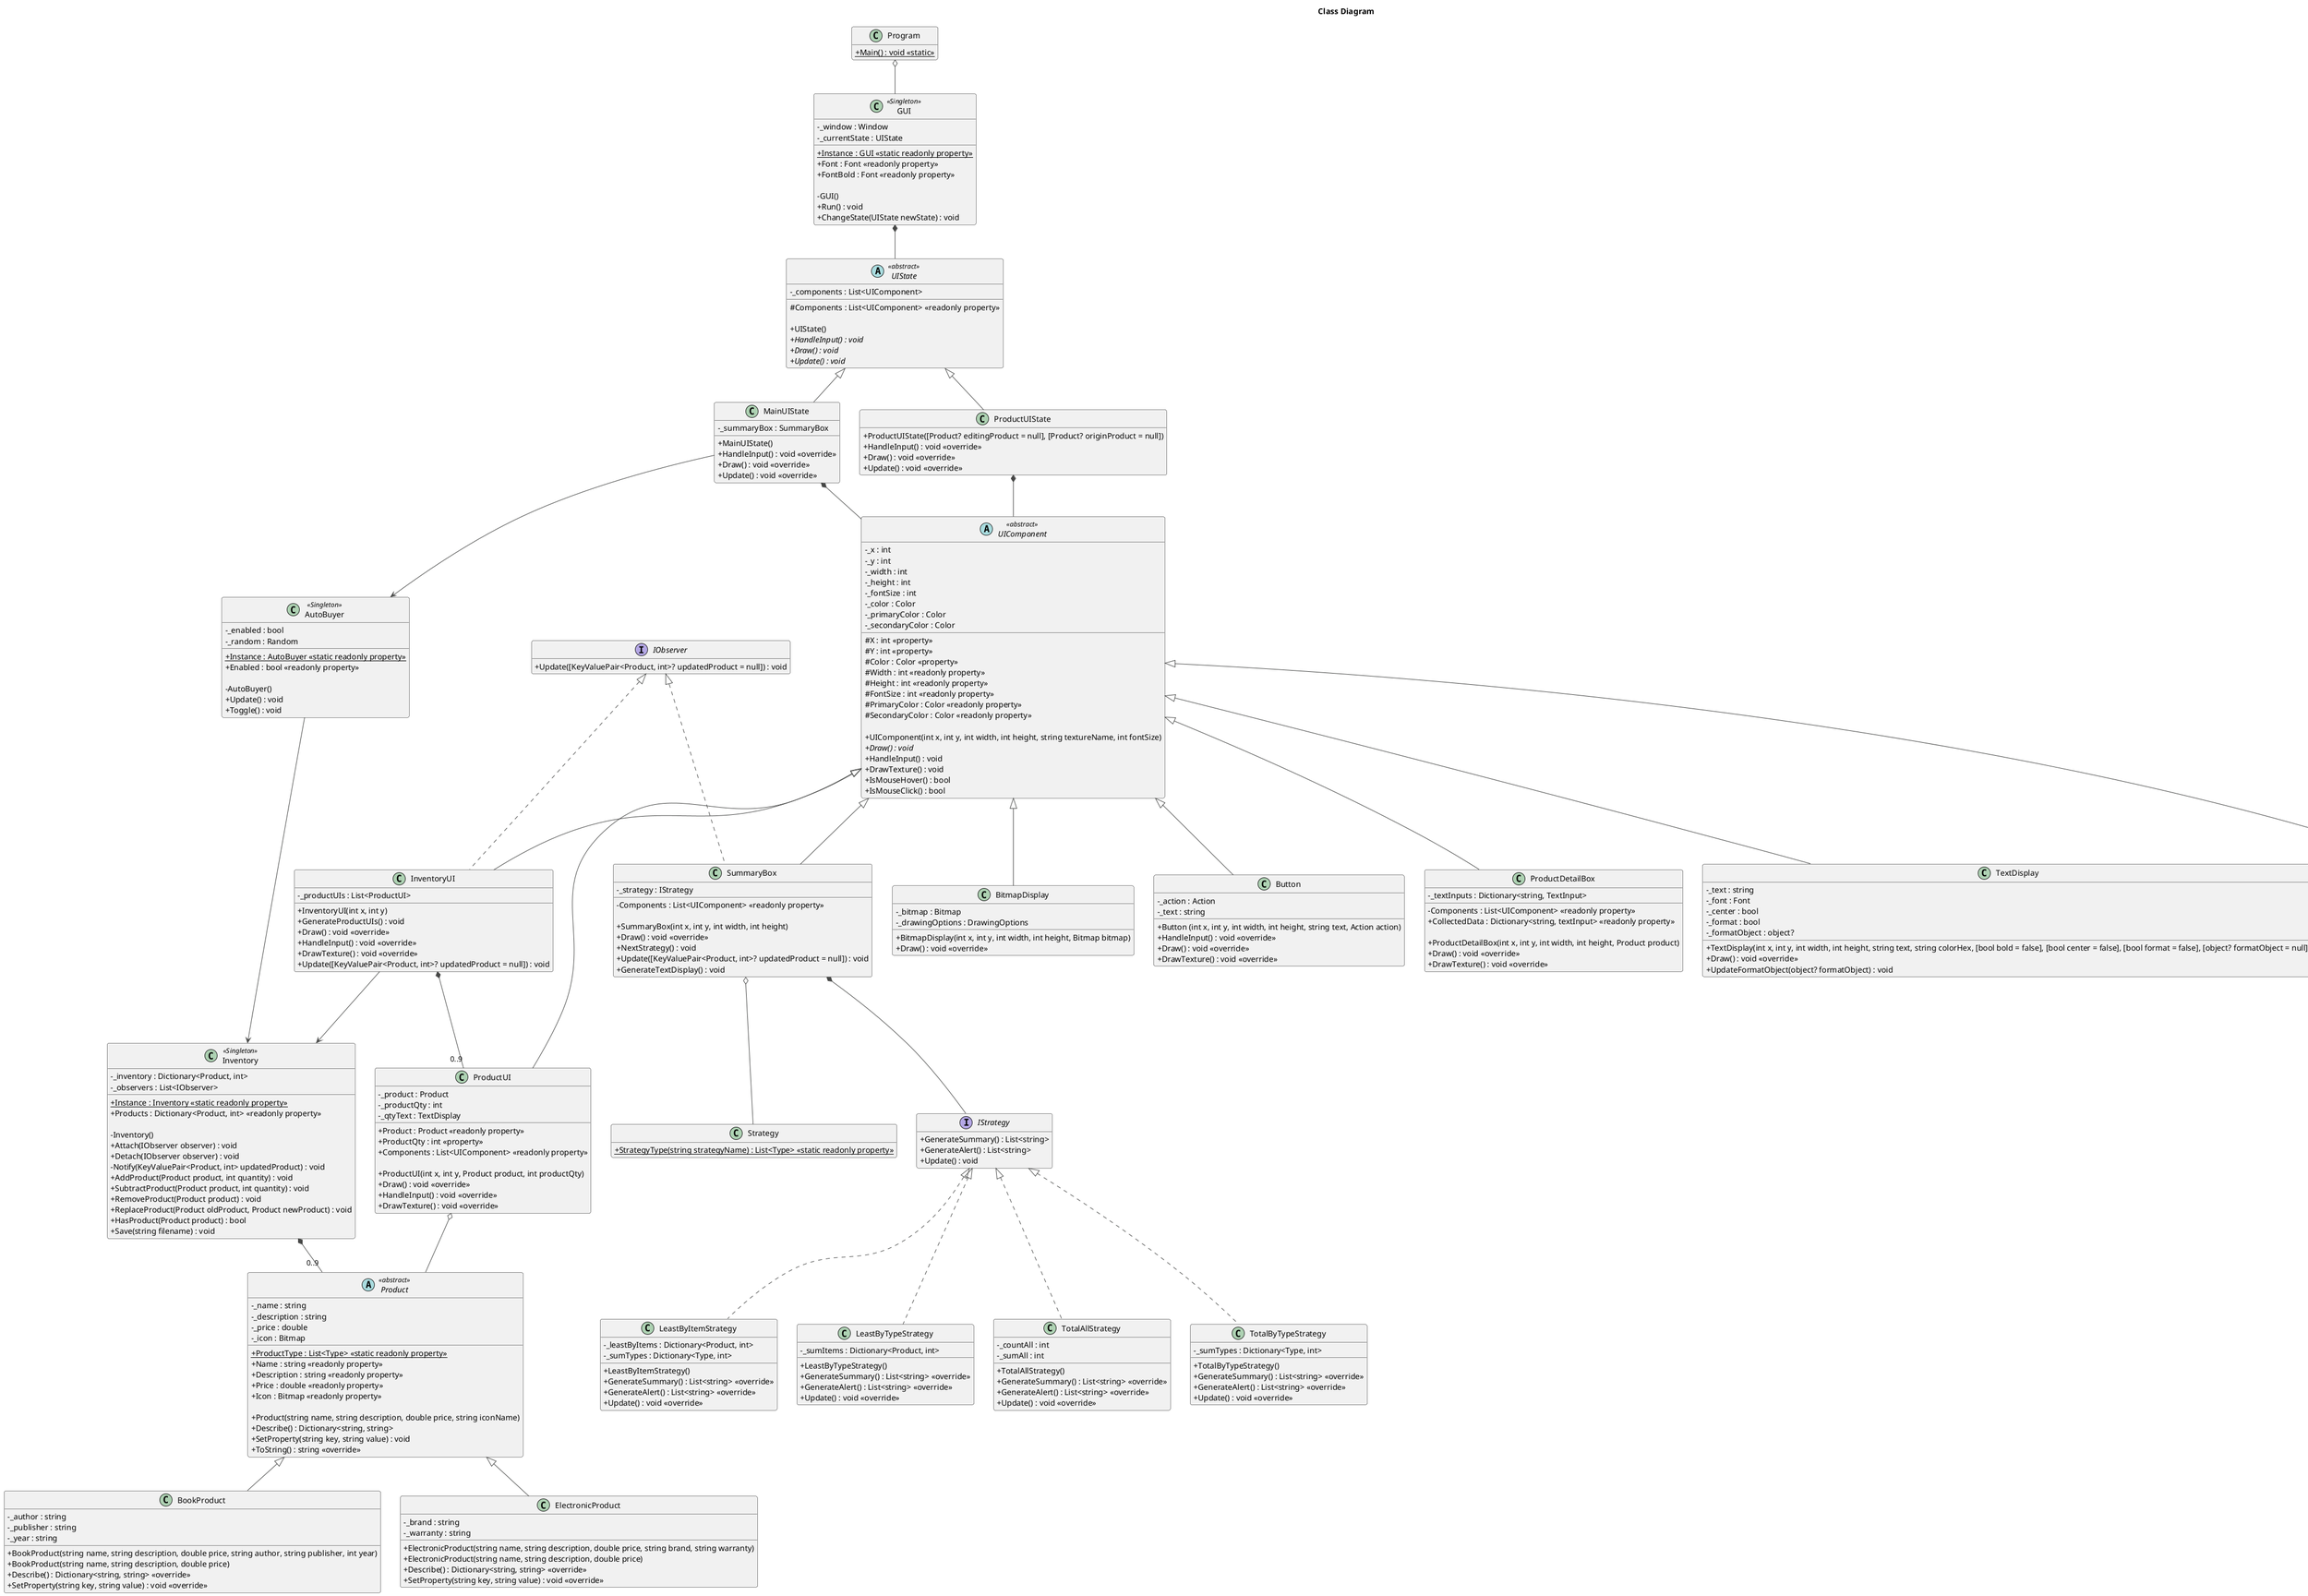 @startuml class diagram
!theme vibrant

skinparam classAttributeIconSize 0

hide empty members

title Class Diagram

class Program
{
    + {static} Main() : void <<static>>
}

class Inventory <<Singleton>>
{
    - _inventory : Dictionary<Product, int>
    - _observers : List<IObserver>

    + {static} {method} Instance : Inventory <<static readonly property>>
    + {method} Products : Dictionary<Product, int> <<readonly property>>

    - Inventory()
    + Attach(IObserver observer) : void
    + Detach(IObserver observer) : void
    - Notify(KeyValuePair<Product, int> updatedProduct) : void
    + AddProduct(Product product, int quantity) : void
    + SubtractProduct(Product product, int quantity) : void
    + RemoveProduct(Product product) : void
    + ReplaceProduct(Product oldProduct, Product newProduct) : void
    + HasProduct(Product product) : bool
    + Save(string filename) : void
}

interface IObserver
{
    + Update([KeyValuePair<Product, int>? updatedProduct = null]) : void
}

class AutoBuyer <<Singleton>>
{
    - _enabled : bool
    - _random : Random

    + {static} {method} Instance : AutoBuyer <<static readonly property>>
    + {method} Enabled : bool <<readonly property>>

    - AutoBuyer()
    + Update() : void
    + Toggle() : void
}

abstract class Product <<abstract>>
{
    - _name : string
    - _description : string
    - _price : double
    - _icon : Bitmap

    + {static} {method} ProductType : List<Type> <<static readonly property>>
    + {method} Name : string <<readonly property>>
    + {method} Description : string <<readonly property>>
    + {method} Price : double <<readonly property>>
    + {method} Icon : Bitmap <<readonly property>>

    + Product(string name, string description, double price, string iconName)
    + Describe() : Dictionary<string, string>
    + SetProperty(string key, string value) : void
    + ToString() : string <<override>>
}

class BookProduct extends Product
{
    - _author : string
    - _publisher : string
    - _year : string

    + BookProduct(string name, string description, double price, string author, string publisher, int year)
    + BookProduct(string name, string description, double price)
    + Describe() : Dictionary<string, string> <<override>>
    + SetProperty(string key, string value) : void <<override>>
}

class ElectronicProduct extends Product
{
    - _brand : string
    - _warranty : string

    + ElectronicProduct(string name, string description, double price, string brand, string warranty)
    + ElectronicProduct(string name, string description, double price)
    + Describe() : Dictionary<string, string> <<override>>
    + SetProperty(string key, string value) : void <<override>>
}

class GUI <<Singleton>>
{
    - _window : Window
    - _currentState : UIState

    + {static} {method} Instance : GUI <<static readonly property>>
    + {method} Font : Font <<readonly property>>
    + {method} FontBold : Font <<readonly property>>

    - GUI()
    + Run() : void
    + ChangeState(UIState newState) : void
}

class TextInputHandler <<Singleton>>
{
    - _activeTextInput : TextInput?

    + {method} {static} Instance : TextInputHandler <<static readonly property>>

    - TextInputHandler()
    + RequestStartInput(TextInput textInput) : void
    + RequestStopActiveInput() : void
    + RequestStopInputAndGetText(TextInput textInput) : string
    + Update() : void
}

abstract class UIState <<abstract>>
{
    - _components : List<UIComponent>

    # {method} Components : List<UIComponent> <<readonly property>>

    + UIState()
    + {abstract} HandleInput() : void
    + {abstract} Draw() : void
    + {abstract} Update() : void
}

class MainUIState extends UIState
{
    - _summaryBox : SummaryBox

    + MainUIState()
    + HandleInput() : void <<override>>
    + Draw() : void <<override>>
    + Update() : void <<override>>
}

class ProductUIState extends UIState
{
    + ProductUIState([Product? editingProduct = null], [Product? originProduct = null])
    + HandleInput() : void <<override>>
    + Draw() : void <<override>>
    + Update() : void <<override>>
}

abstract class UIComponent <<abstract>>
{
    - _x : int
    - _y : int
    - _width : int
    - _height : int
    - _fontSize : int
    - _color : Color
    - _primaryColor : Color
    - _secondaryColor : Color

    # {method} X : int <<property>>
    # {method} Y : int <<property>>
    # {method} Color : Color <<property>>
    # {method} Width : int <<readonly property>>
    # {method} Height : int <<readonly property>>
    # {method} FontSize : int <<readonly property>>
    # {method} PrimaryColor : Color <<readonly property>>
    # {method} SecondaryColor : Color <<readonly property>>

    + UIComponent(int x, int y, int width, int height, string textureName, int fontSize)
    + {abstract} Draw() : void
    + HandleInput() : void
    + DrawTexture() : void
    + IsMouseHover() : bool
    + IsMouseClick() : bool
}

class BitmapDisplay extends UIComponent
{
    - _bitmap : Bitmap
    - _drawingOptions : DrawingOptions

    + BitmapDisplay(int x, int y, int width, int height, Bitmap bitmap)
    + Draw() : void <<override>>
}

class Button extends UIComponent
{
    - _action : Action
    - _text : string

    + Button (int x, int y, int width, int height, string text, Action action)
    + HandleInput() : void <<override>>
    + Draw() : void <<override>>
    + DrawTexture() : void <<override>>
}

class InventoryUI extends UIComponent implements IObserver
{
    - _productUIs : List<ProductUI>

    + InventoryUI(int x, int y)
    + GenerateProductUIs() : void
    + Draw() : void <<override>>
    + HandleInput() : void <<override>>
    + DrawTexture() : void <<override>>
    + Update([KeyValuePair<Product, int>? updatedProduct = null]) : void
}

class ProductDetailBox extends UIComponent
{
    - _textInputs : Dictionary<string, TextInput>

    - {method} Components : List<UIComponent> <<readonly property>>
    + {method} CollectedData : Dictionary<string, textInput> <<readonly property>>

    + ProductDetailBox(int x, int y, int width, int height, Product product)
    + Draw() : void <<override>>
    + DrawTexture() : void <<override>>
}

class ProductUI extends UIComponent
{
    - _product : Product
    - _productQty : int
    - _qtyText : TextDisplay

    + {method} Product : Product <<readonly property>>
    + {method} ProductQty : int <<property>>
    + {method} Components : List<UIComponent> <<readonly property>>

    + ProductUI(int x, int y, Product product, int productQty)	
    + Draw() : void <<override>>
    + HandleInput() : void <<override>>
    + DrawTexture() : void <<override>>
}

class SummaryBox extends UIComponent implements IObserver
{
    - _strategy : IStrategy

    - {method} Components : List<UIComponent> <<readonly property>>

    + SummaryBox(int x, int y, int width, int height)
    + Draw() : void <<override>>
    + NextStrategy() : void
    + Update([KeyValuePair<Product, int>? updatedProduct = null]) : void
    + GenerateTextDisplay() : void
}

class TextDisplay extends UIComponent
{
    - _text : string
    - _font : Font
    - _center : bool
    - _format : bool
    - _formatObject : object?

    + TextDisplay(int x, int y, int width, int height, string text, string colorHex, [bool bold = false], [bool center = false], [bool format = false], [object? formatObject = null])
    + Draw() : void <<override>>
    + UpdateFormatObject(object? formatObject) : void
}

class TextInput extends UIComponent
{
    - _text : string
    - _collectedText : string
    - _isReading : bool
    - _filter : Func<char, bool>?

    + {method} Text : string <<readonly property>>
    + {method} CollectedText : string <<property>>

    + TextInput(int x, int y, int width, int height, string defaultText = "", Func<char, bool>? filter = null)
    + HandleInput() : void <<override>>
    + Draw() : void <<override>>
    + DrawTexture() : void <<override>>
    + StartInput() : void
    + StopInput() : void
    + AcceptInput() : void
}

class Strategy
{
    + {static} {method} StrategyType(string strategyName) : List<Type> <<static readonly property>>
}

interface IStrategy
{
    + GenerateSummary() : List<string>
    + GenerateAlert() : List<string>
    + Update() : void
}

class LeastByItemStrategy implements IStrategy
{
    - _leastByItems : Dictionary<Product, int>
    - _sumTypes : Dictionary<Type, int>

    + LeastByItemStrategy()
    + GenerateSummary() : List<string> <<override>>
    + GenerateAlert() : List<string> <<override>>
    + Update() : void <<override>>
}

class LeastByTypeStrategy implements IStrategy
{
    - _sumItems : Dictionary<Product, int>

    + LeastByTypeStrategy()
    + GenerateSummary() : List<string> <<override>>
    + GenerateAlert() : List<string> <<override>>
    + Update() : void <<override>>
}

class TotalAllStrategy implements IStrategy
{
    - _countAll : int
    - _sumAll : int

    + TotalAllStrategy()
    + GenerateSummary() : List<string> <<override>>
    + GenerateAlert() : List<string> <<override>>
    + Update() : void <<override>>
}

class TotalByTypeStrategy implements IStrategy
{
    - _sumTypes : Dictionary<Type, int>

    + TotalByTypeStrategy()
    + GenerateSummary() : List<string> <<override>>
    + GenerateAlert() : List<string> <<override>>
    + Update() : void <<override>>
}

Program o-- GUI
Inventory *-- "0..9" Product
InventoryUI *-- "0..9" ProductUI
GUI *-- UIState
SummaryBox *-- IStrategy
SummaryBox o-- Strategy
ProductUI o-- Product
InventoryUI --> Inventory
TextInputHandler o-- TextInput
AutoBuyer --> Inventory
MainUIState --> AutoBuyer
MainUIState *-- UIComponent
ProductUIState *-- UIComponent

@enduml